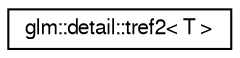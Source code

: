 digraph "Graphical Class Hierarchy"
{
  edge [fontname="FreeSans",fontsize="10",labelfontname="FreeSans",labelfontsize="10"];
  node [fontname="FreeSans",fontsize="10",shape=record];
  rankdir="LR";
  Node1 [label="glm::detail::tref2\< T \>",height=0.2,width=0.4,color="black", fillcolor="white", style="filled",URL="$d5/d23/structglm_1_1detail_1_1tref2.html"];
}
